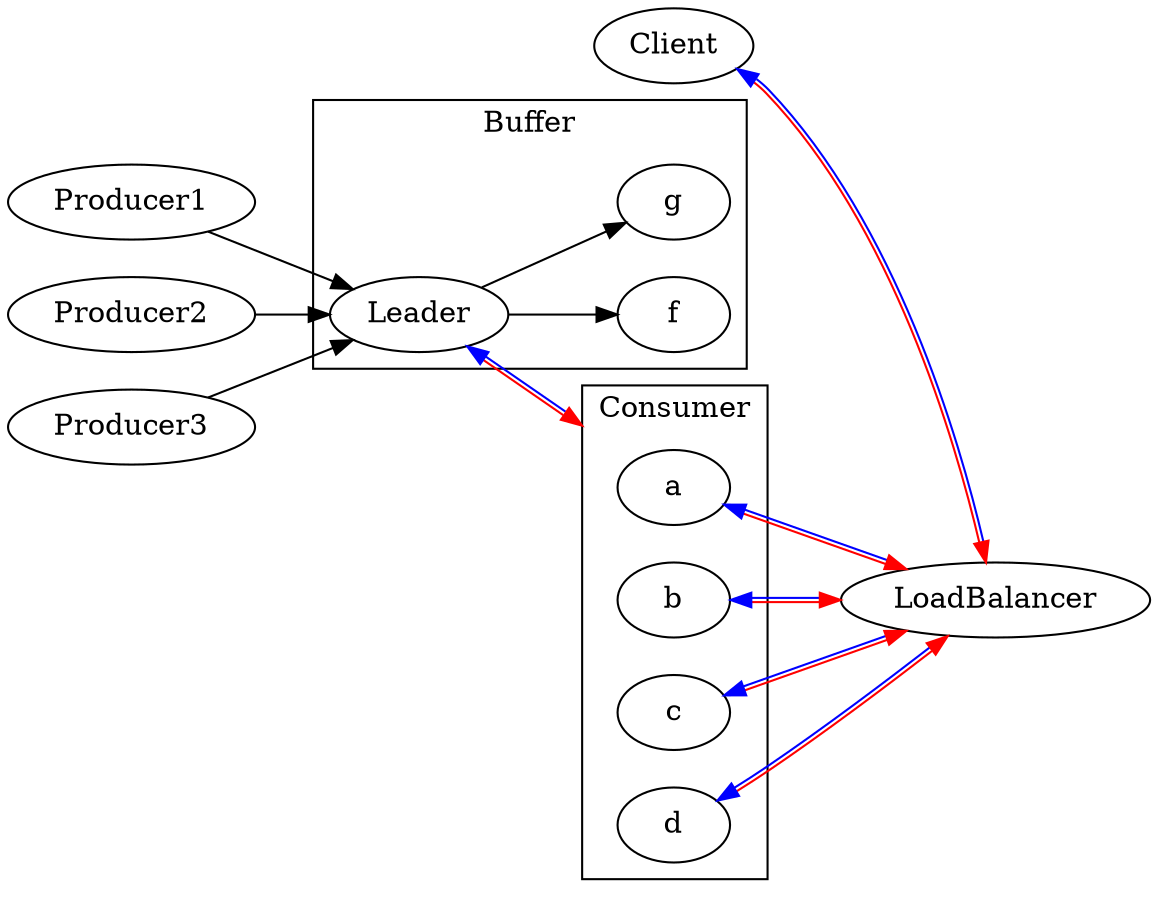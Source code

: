 digraph {

    overlap=scale
    rankdir=LR;
    compound=true;

    subgraph cluster0 {
        label="Consumer";
        a; b; c; d;
    }

    subgraph cluster1 {
            label="Buffer";
            Leader; f; g;
    }

    {Producer1 Producer2 Producer3} -> Leader
    Leader -> { f g}
    Leader -> a [dir=both color="red:blue" lhead="cluster0"]
    { a b c d } -> LoadBalancer [dir=both color="red:blue"]
    Client -> LoadBalancer [dir=both color="red:blue"]
}